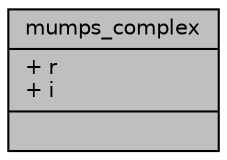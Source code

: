 digraph "mumps_complex"
{
  edge [fontname="Helvetica",fontsize="10",labelfontname="Helvetica",labelfontsize="10"];
  node [fontname="Helvetica",fontsize="10",shape=record];
  Node1 [label="{mumps_complex\n|+ r\l+ i\l|}",height=0.2,width=0.4,color="black", fillcolor="grey75", style="filled" fontcolor="black"];
}
